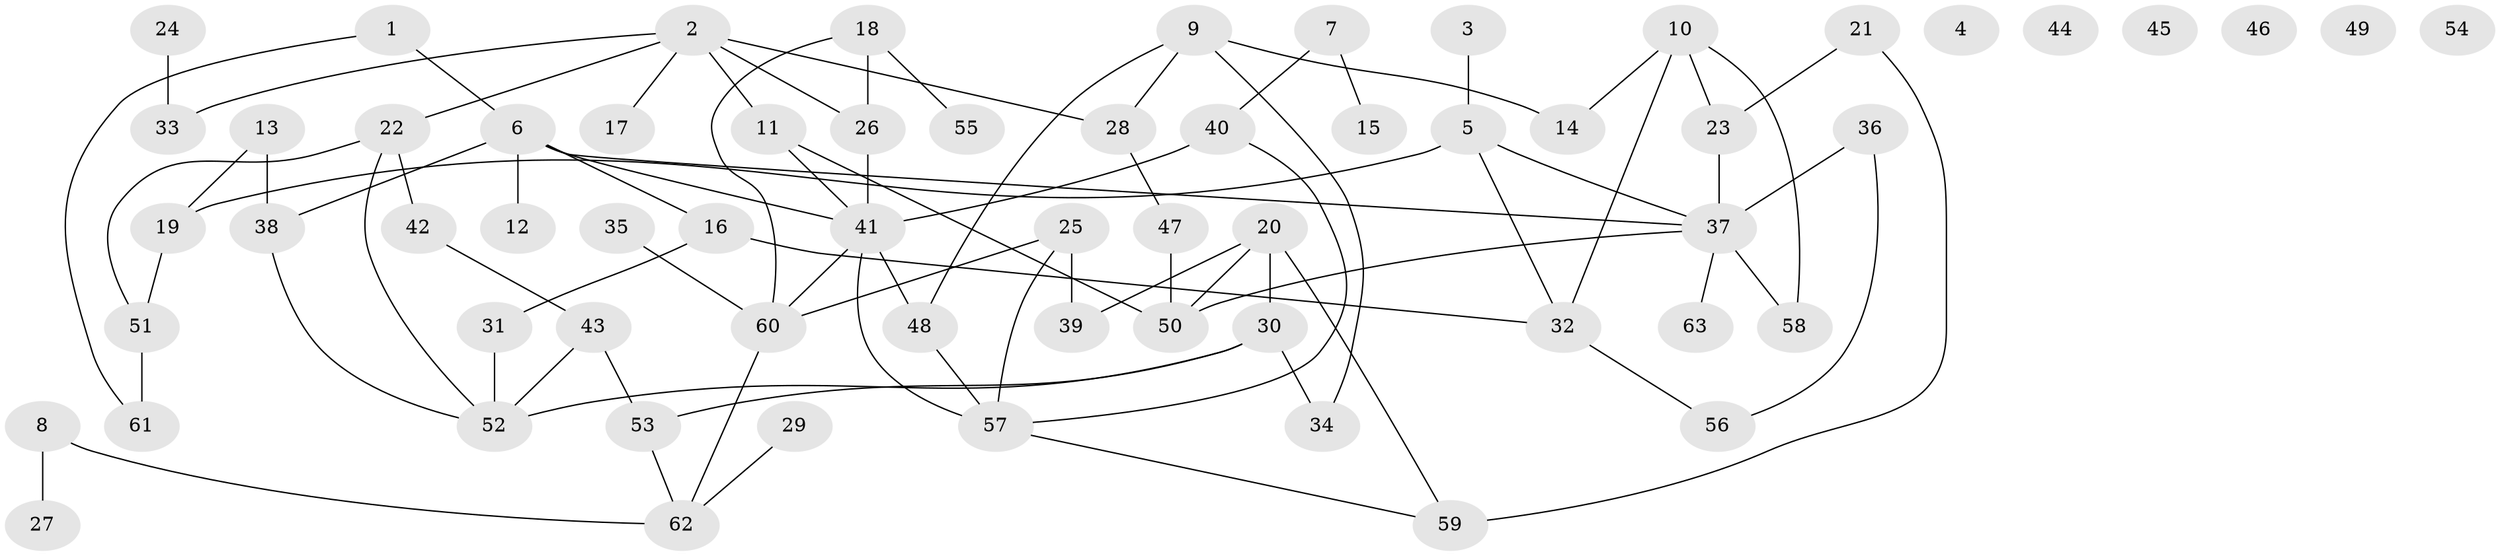 // coarse degree distribution, {2: 0.18604651162790697, 8: 0.023255813953488372, 1: 0.20930232558139536, 0: 0.13953488372093023, 5: 0.16279069767441862, 4: 0.06976744186046512, 3: 0.11627906976744186, 6: 0.06976744186046512, 7: 0.023255813953488372}
// Generated by graph-tools (version 1.1) at 2025/41/03/06/25 10:41:19]
// undirected, 63 vertices, 82 edges
graph export_dot {
graph [start="1"]
  node [color=gray90,style=filled];
  1;
  2;
  3;
  4;
  5;
  6;
  7;
  8;
  9;
  10;
  11;
  12;
  13;
  14;
  15;
  16;
  17;
  18;
  19;
  20;
  21;
  22;
  23;
  24;
  25;
  26;
  27;
  28;
  29;
  30;
  31;
  32;
  33;
  34;
  35;
  36;
  37;
  38;
  39;
  40;
  41;
  42;
  43;
  44;
  45;
  46;
  47;
  48;
  49;
  50;
  51;
  52;
  53;
  54;
  55;
  56;
  57;
  58;
  59;
  60;
  61;
  62;
  63;
  1 -- 6;
  1 -- 61;
  2 -- 11;
  2 -- 17;
  2 -- 22;
  2 -- 26;
  2 -- 28;
  2 -- 33;
  3 -- 5;
  5 -- 19;
  5 -- 32;
  5 -- 37;
  6 -- 12;
  6 -- 16;
  6 -- 37;
  6 -- 38;
  6 -- 41;
  7 -- 15;
  7 -- 40;
  8 -- 27;
  8 -- 62;
  9 -- 14;
  9 -- 28;
  9 -- 34;
  9 -- 48;
  10 -- 14;
  10 -- 23;
  10 -- 32;
  10 -- 58;
  11 -- 41;
  11 -- 50;
  13 -- 19;
  13 -- 38;
  16 -- 31;
  16 -- 32;
  18 -- 26;
  18 -- 55;
  18 -- 60;
  19 -- 51;
  20 -- 30;
  20 -- 39;
  20 -- 50;
  20 -- 59;
  21 -- 23;
  21 -- 59;
  22 -- 42;
  22 -- 51;
  22 -- 52;
  23 -- 37;
  24 -- 33;
  25 -- 39;
  25 -- 57;
  25 -- 60;
  26 -- 41;
  28 -- 47;
  29 -- 62;
  30 -- 34;
  30 -- 52;
  30 -- 53;
  31 -- 52;
  32 -- 56;
  35 -- 60;
  36 -- 37;
  36 -- 56;
  37 -- 50;
  37 -- 58;
  37 -- 63;
  38 -- 52;
  40 -- 41;
  40 -- 57;
  41 -- 48;
  41 -- 57;
  41 -- 60;
  42 -- 43;
  43 -- 52;
  43 -- 53;
  47 -- 50;
  48 -- 57;
  51 -- 61;
  53 -- 62;
  57 -- 59;
  60 -- 62;
}
